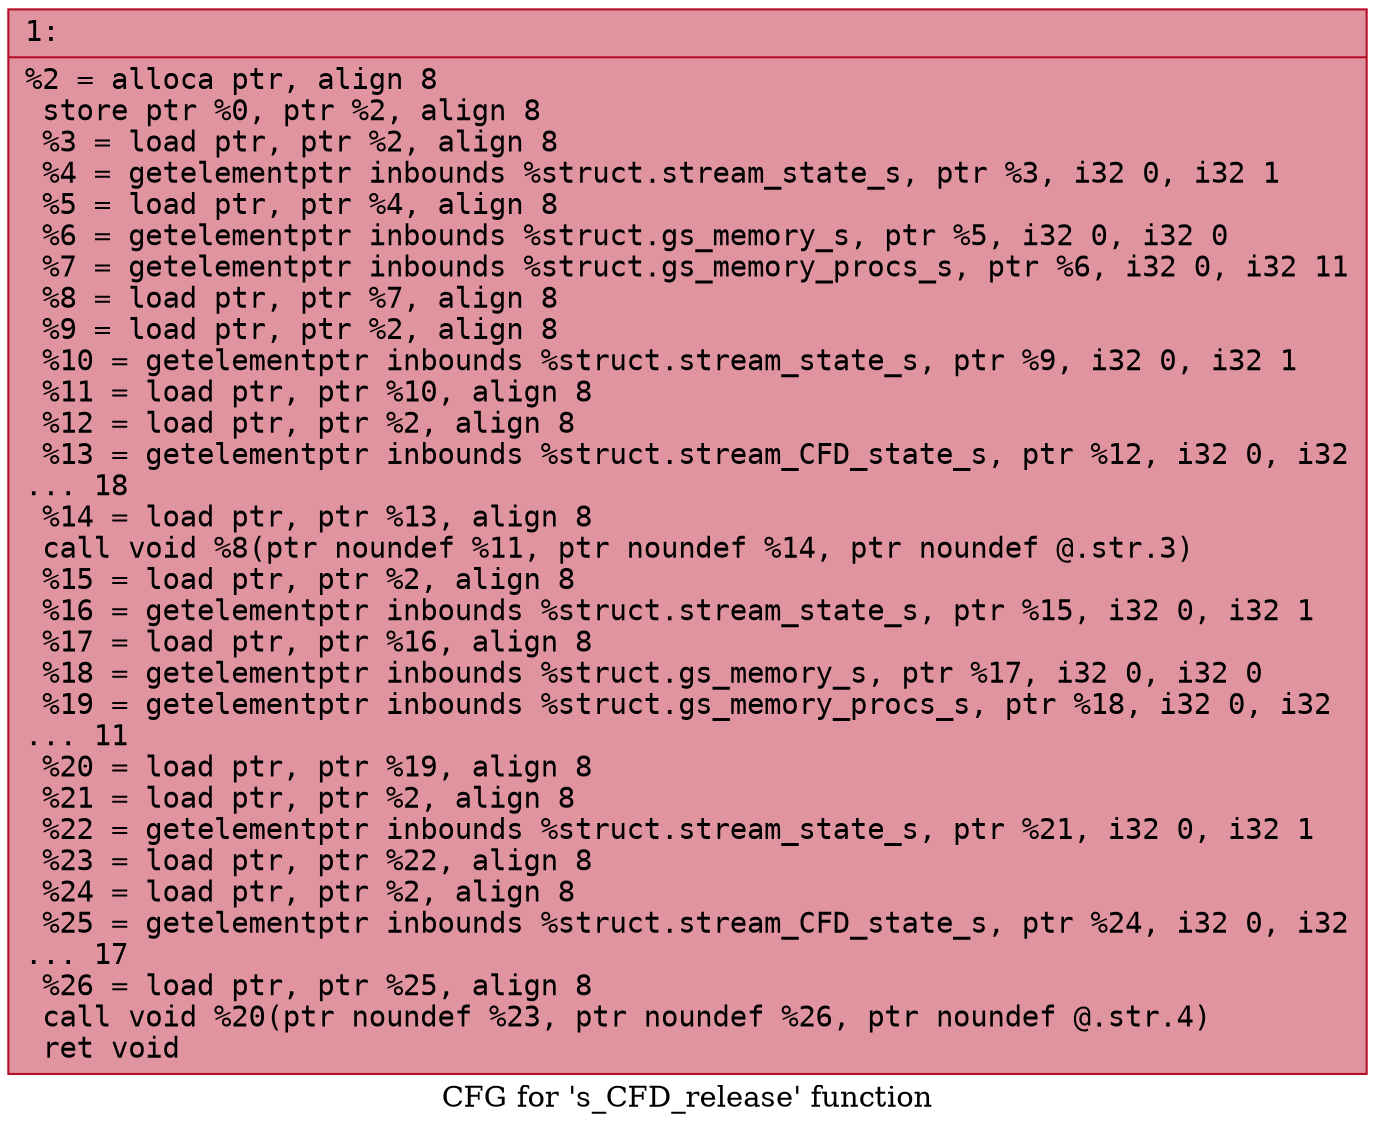 digraph "CFG for 's_CFD_release' function" {
	label="CFG for 's_CFD_release' function";

	Node0x600003e24460 [shape=record,color="#b70d28ff", style=filled, fillcolor="#b70d2870" fontname="Courier",label="{1:\l|  %2 = alloca ptr, align 8\l  store ptr %0, ptr %2, align 8\l  %3 = load ptr, ptr %2, align 8\l  %4 = getelementptr inbounds %struct.stream_state_s, ptr %3, i32 0, i32 1\l  %5 = load ptr, ptr %4, align 8\l  %6 = getelementptr inbounds %struct.gs_memory_s, ptr %5, i32 0, i32 0\l  %7 = getelementptr inbounds %struct.gs_memory_procs_s, ptr %6, i32 0, i32 11\l  %8 = load ptr, ptr %7, align 8\l  %9 = load ptr, ptr %2, align 8\l  %10 = getelementptr inbounds %struct.stream_state_s, ptr %9, i32 0, i32 1\l  %11 = load ptr, ptr %10, align 8\l  %12 = load ptr, ptr %2, align 8\l  %13 = getelementptr inbounds %struct.stream_CFD_state_s, ptr %12, i32 0, i32\l... 18\l  %14 = load ptr, ptr %13, align 8\l  call void %8(ptr noundef %11, ptr noundef %14, ptr noundef @.str.3)\l  %15 = load ptr, ptr %2, align 8\l  %16 = getelementptr inbounds %struct.stream_state_s, ptr %15, i32 0, i32 1\l  %17 = load ptr, ptr %16, align 8\l  %18 = getelementptr inbounds %struct.gs_memory_s, ptr %17, i32 0, i32 0\l  %19 = getelementptr inbounds %struct.gs_memory_procs_s, ptr %18, i32 0, i32\l... 11\l  %20 = load ptr, ptr %19, align 8\l  %21 = load ptr, ptr %2, align 8\l  %22 = getelementptr inbounds %struct.stream_state_s, ptr %21, i32 0, i32 1\l  %23 = load ptr, ptr %22, align 8\l  %24 = load ptr, ptr %2, align 8\l  %25 = getelementptr inbounds %struct.stream_CFD_state_s, ptr %24, i32 0, i32\l... 17\l  %26 = load ptr, ptr %25, align 8\l  call void %20(ptr noundef %23, ptr noundef %26, ptr noundef @.str.4)\l  ret void\l}"];
}
